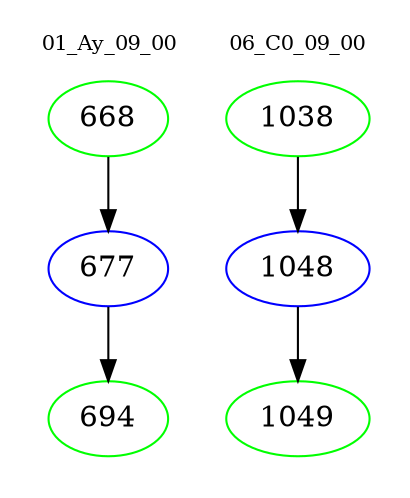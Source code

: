 digraph{
subgraph cluster_0 {
color = white
label = "01_Ay_09_00";
fontsize=10;
T0_668 [label="668", color="green"]
T0_668 -> T0_677 [color="black"]
T0_677 [label="677", color="blue"]
T0_677 -> T0_694 [color="black"]
T0_694 [label="694", color="green"]
}
subgraph cluster_1 {
color = white
label = "06_C0_09_00";
fontsize=10;
T1_1038 [label="1038", color="green"]
T1_1038 -> T1_1048 [color="black"]
T1_1048 [label="1048", color="blue"]
T1_1048 -> T1_1049 [color="black"]
T1_1049 [label="1049", color="green"]
}
}

